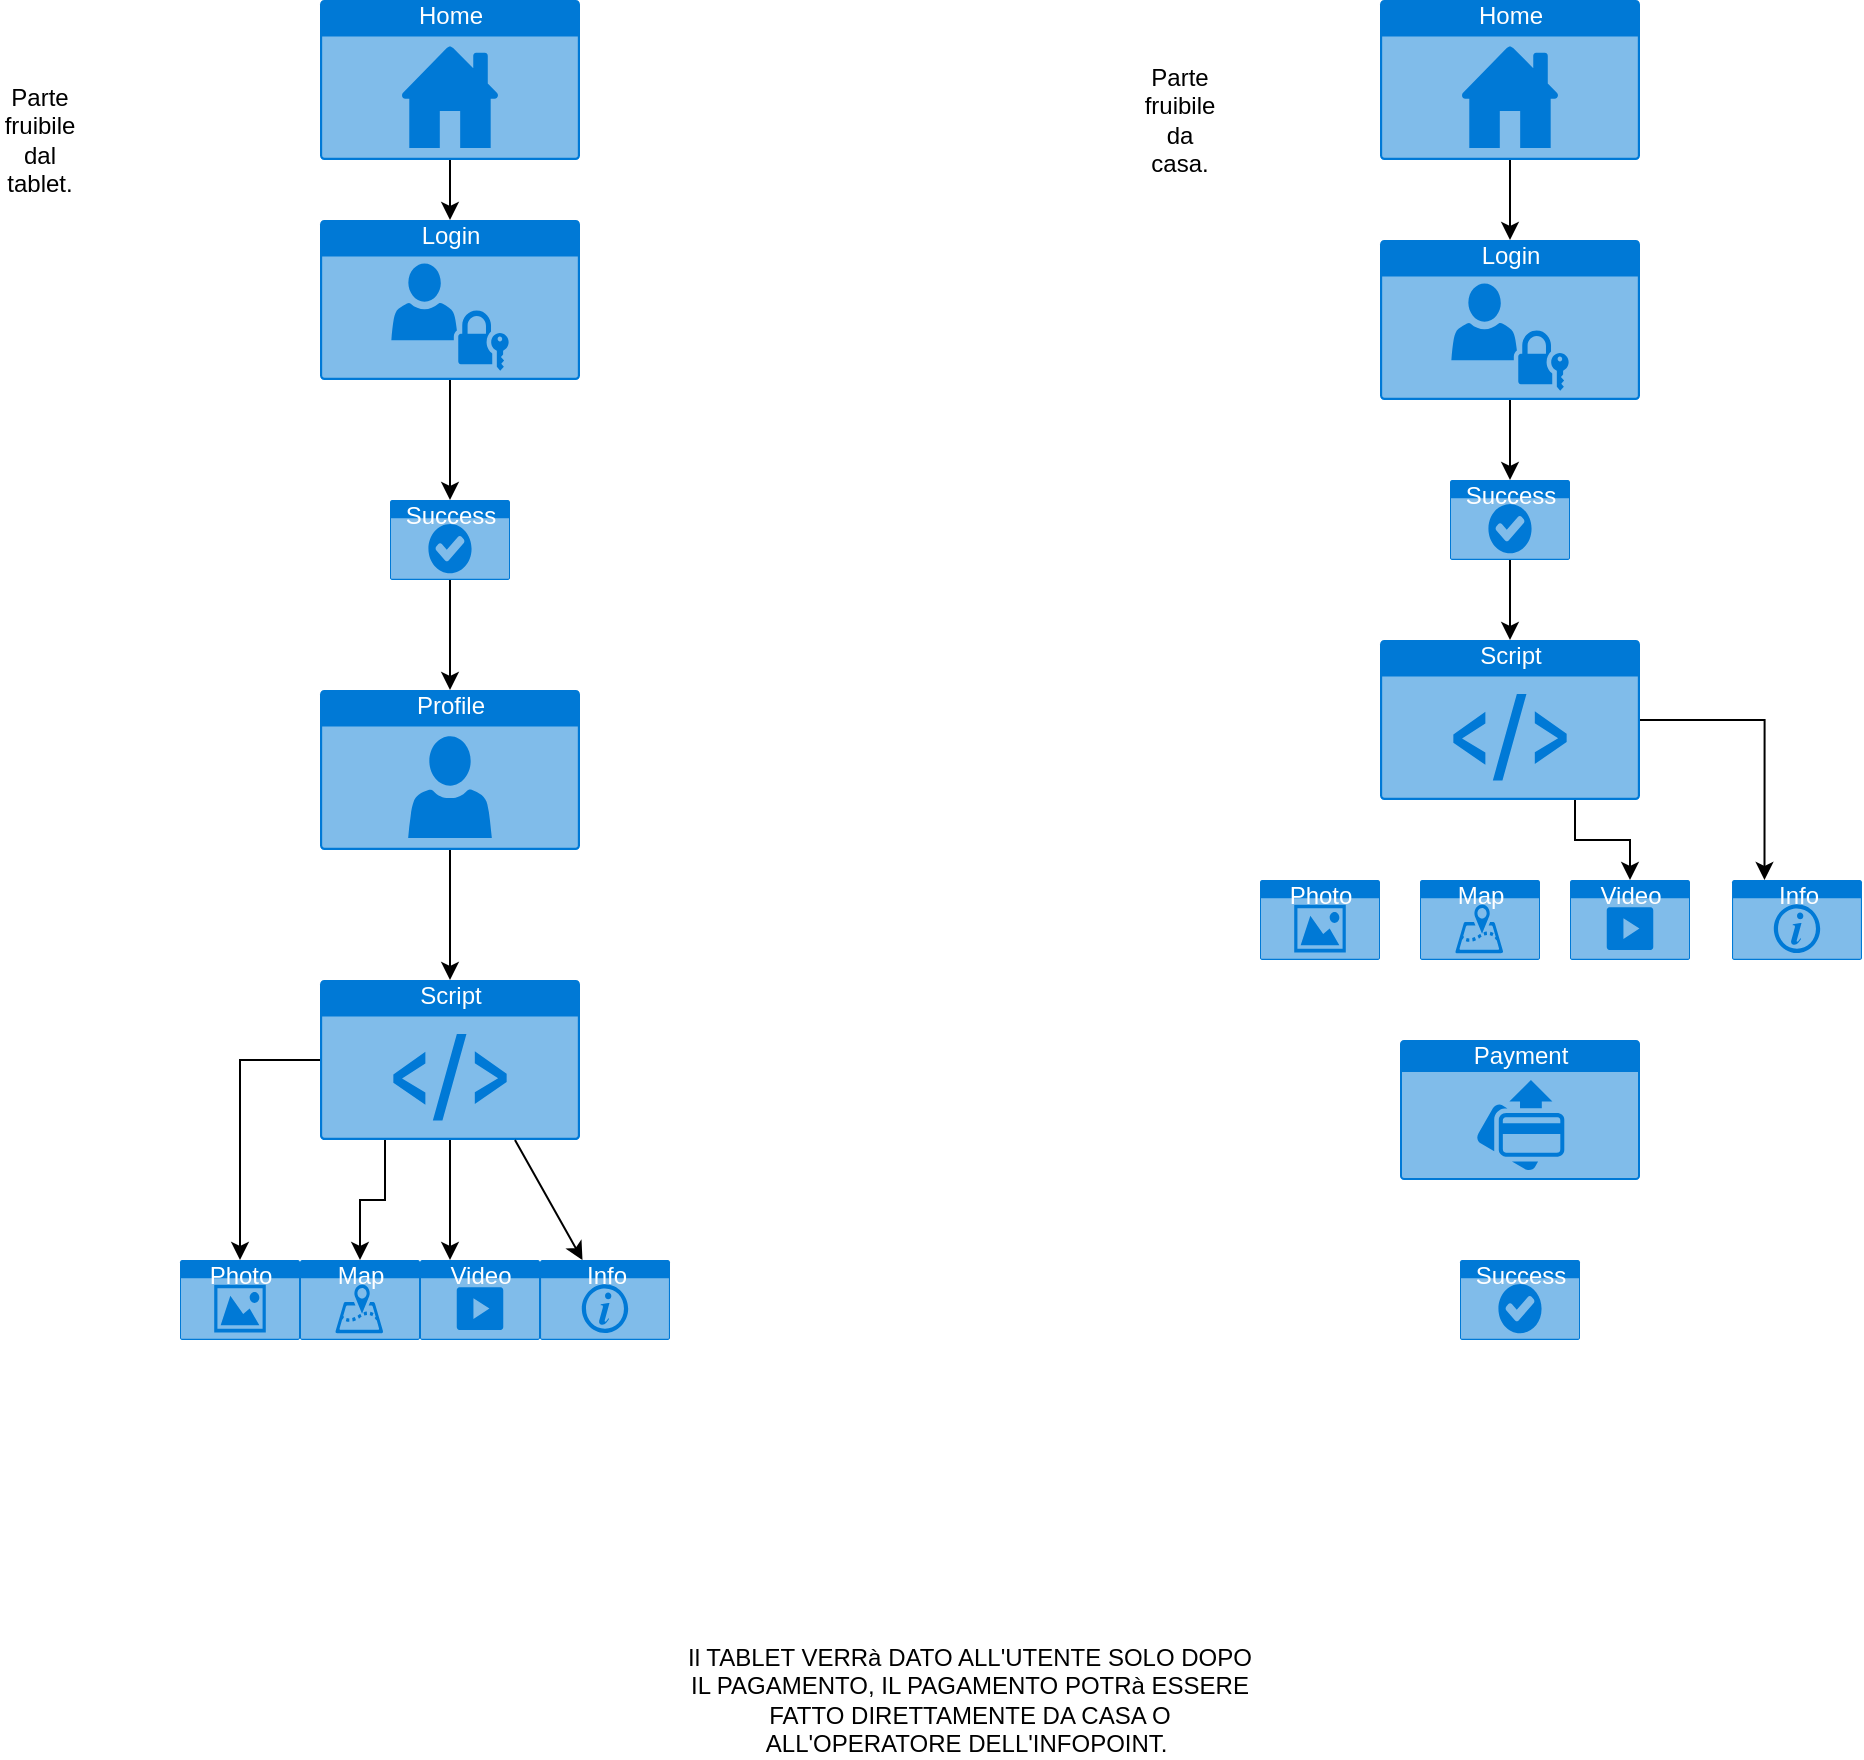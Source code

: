 <mxfile version="14.2.9" type="github">
  <diagram id="bZTbZ5O3OS-NT0CGZMS1" name="Page-1">
    <mxGraphModel dx="946" dy="614" grid="1" gridSize="10" guides="1" tooltips="1" connect="1" arrows="1" fold="1" page="1" pageScale="1" pageWidth="2336" pageHeight="1654" math="0" shadow="0">
      <root>
        <mxCell id="0" />
        <mxCell id="1" parent="0" />
        <mxCell id="xK0-ojXZeJw3lbWUg3sg-16" style="edgeStyle=orthogonalEdgeStyle;rounded=0;orthogonalLoop=1;jettySize=auto;html=1;entryX=0.5;entryY=0;entryDx=0;entryDy=0;entryPerimeter=0;" edge="1" parent="1" source="xK0-ojXZeJw3lbWUg3sg-1" target="xK0-ojXZeJw3lbWUg3sg-4">
          <mxGeometry relative="1" as="geometry" />
        </mxCell>
        <mxCell id="xK0-ojXZeJw3lbWUg3sg-1" value="Home" style="html=1;strokeColor=none;fillColor=#0079D6;labelPosition=center;verticalLabelPosition=middle;verticalAlign=top;align=center;fontSize=12;outlineConnect=0;spacingTop=-6;fontColor=#FFFFFF;shape=mxgraph.sitemap.home;" vertex="1" parent="1">
          <mxGeometry x="430" width="130" height="80" as="geometry" />
        </mxCell>
        <mxCell id="xK0-ojXZeJw3lbWUg3sg-19" style="edgeStyle=orthogonalEdgeStyle;rounded=0;orthogonalLoop=1;jettySize=auto;html=1;entryX=0.5;entryY=0;entryDx=0;entryDy=0;entryPerimeter=0;" edge="1" parent="1" source="xK0-ojXZeJw3lbWUg3sg-4" target="xK0-ojXZeJw3lbWUg3sg-13">
          <mxGeometry relative="1" as="geometry" />
        </mxCell>
        <mxCell id="xK0-ojXZeJw3lbWUg3sg-4" value="Login" style="html=1;strokeColor=none;fillColor=#0079D6;labelPosition=center;verticalLabelPosition=middle;verticalAlign=top;align=center;fontSize=12;outlineConnect=0;spacingTop=-6;fontColor=#FFFFFF;shape=mxgraph.sitemap.login;" vertex="1" parent="1">
          <mxGeometry x="430" y="110" width="130" height="80" as="geometry" />
        </mxCell>
        <mxCell id="xK0-ojXZeJw3lbWUg3sg-5" value="Map" style="html=1;strokeColor=none;fillColor=#0079D6;labelPosition=center;verticalLabelPosition=middle;verticalAlign=top;align=center;fontSize=12;outlineConnect=0;spacingTop=-6;fontColor=#FFFFFF;shape=mxgraph.sitemap.map;" vertex="1" parent="1">
          <mxGeometry x="420" y="630" width="60" height="40" as="geometry" />
        </mxCell>
        <mxCell id="xK0-ojXZeJw3lbWUg3sg-6" value="Photo" style="html=1;strokeColor=none;fillColor=#0079D6;labelPosition=center;verticalLabelPosition=middle;verticalAlign=top;align=center;fontSize=12;outlineConnect=0;spacingTop=-6;fontColor=#FFFFFF;shape=mxgraph.sitemap.photo;" vertex="1" parent="1">
          <mxGeometry x="360" y="630" width="60" height="40" as="geometry" />
        </mxCell>
        <mxCell id="xK0-ojXZeJw3lbWUg3sg-32" style="edgeStyle=orthogonalEdgeStyle;rounded=0;orthogonalLoop=1;jettySize=auto;html=1;entryX=0.5;entryY=0;entryDx=0;entryDy=0;entryPerimeter=0;startArrow=none;startFill=0;endArrow=classic;endFill=1;" edge="1" parent="1" source="xK0-ojXZeJw3lbWUg3sg-8" target="xK0-ojXZeJw3lbWUg3sg-12">
          <mxGeometry relative="1" as="geometry" />
        </mxCell>
        <mxCell id="xK0-ojXZeJw3lbWUg3sg-8" value="Profile" style="html=1;strokeColor=none;fillColor=#0079D6;labelPosition=center;verticalLabelPosition=middle;verticalAlign=top;align=center;fontSize=12;outlineConnect=0;spacingTop=-6;fontColor=#FFFFFF;shape=mxgraph.sitemap.profile;" vertex="1" parent="1">
          <mxGeometry x="430" y="345" width="130" height="80" as="geometry" />
        </mxCell>
        <mxCell id="xK0-ojXZeJw3lbWUg3sg-10" value="Video" style="html=1;strokeColor=none;fillColor=#0079D6;labelPosition=center;verticalLabelPosition=middle;verticalAlign=top;align=center;fontSize=12;outlineConnect=0;spacingTop=-6;fontColor=#FFFFFF;shape=mxgraph.sitemap.video;" vertex="1" parent="1">
          <mxGeometry x="480" y="630" width="60" height="40" as="geometry" />
        </mxCell>
        <mxCell id="xK0-ojXZeJw3lbWUg3sg-34" style="edgeStyle=orthogonalEdgeStyle;rounded=0;orthogonalLoop=1;jettySize=auto;html=1;entryX=0.25;entryY=0;entryDx=0;entryDy=0;entryPerimeter=0;startArrow=none;startFill=0;endArrow=classic;endFill=1;" edge="1" parent="1" source="xK0-ojXZeJw3lbWUg3sg-12" target="xK0-ojXZeJw3lbWUg3sg-10">
          <mxGeometry relative="1" as="geometry" />
        </mxCell>
        <mxCell id="xK0-ojXZeJw3lbWUg3sg-36" style="edgeStyle=orthogonalEdgeStyle;rounded=0;orthogonalLoop=1;jettySize=auto;html=1;startArrow=none;startFill=0;endArrow=classic;endFill=1;" edge="1" parent="1" source="xK0-ojXZeJw3lbWUg3sg-12" target="xK0-ojXZeJw3lbWUg3sg-6">
          <mxGeometry relative="1" as="geometry" />
        </mxCell>
        <mxCell id="xK0-ojXZeJw3lbWUg3sg-37" style="edgeStyle=orthogonalEdgeStyle;rounded=0;orthogonalLoop=1;jettySize=auto;html=1;startArrow=none;startFill=0;endArrow=classic;endFill=1;exitX=0.25;exitY=1;exitDx=0;exitDy=0;exitPerimeter=0;" edge="1" parent="1" source="xK0-ojXZeJw3lbWUg3sg-12" target="xK0-ojXZeJw3lbWUg3sg-5">
          <mxGeometry relative="1" as="geometry" />
        </mxCell>
        <mxCell id="xK0-ojXZeJw3lbWUg3sg-12" value="Script" style="html=1;strokeColor=none;fillColor=#0079D6;labelPosition=center;verticalLabelPosition=middle;verticalAlign=top;align=center;fontSize=12;outlineConnect=0;spacingTop=-6;fontColor=#FFFFFF;shape=mxgraph.sitemap.script;" vertex="1" parent="1">
          <mxGeometry x="430" y="490" width="130" height="80" as="geometry" />
        </mxCell>
        <mxCell id="xK0-ojXZeJw3lbWUg3sg-28" style="edgeStyle=orthogonalEdgeStyle;rounded=0;orthogonalLoop=1;jettySize=auto;html=1;entryX=0.5;entryY=0;entryDx=0;entryDy=0;entryPerimeter=0;startArrow=none;startFill=0;endArrow=classic;endFill=1;" edge="1" parent="1" source="xK0-ojXZeJw3lbWUg3sg-13" target="xK0-ojXZeJw3lbWUg3sg-8">
          <mxGeometry relative="1" as="geometry" />
        </mxCell>
        <mxCell id="xK0-ojXZeJw3lbWUg3sg-13" value="Success" style="html=1;strokeColor=none;fillColor=#0079D6;labelPosition=center;verticalLabelPosition=middle;verticalAlign=top;align=center;fontSize=12;outlineConnect=0;spacingTop=-6;fontColor=#FFFFFF;shape=mxgraph.sitemap.success;" vertex="1" parent="1">
          <mxGeometry x="465" y="250" width="60" height="40" as="geometry" />
        </mxCell>
        <mxCell id="xK0-ojXZeJw3lbWUg3sg-33" value="Info" style="html=1;strokeColor=none;fillColor=#0079D6;labelPosition=center;verticalLabelPosition=middle;verticalAlign=top;align=center;fontSize=12;outlineConnect=0;spacingTop=-6;fontColor=#FFFFFF;shape=mxgraph.sitemap.info;" vertex="1" parent="1">
          <mxGeometry x="540" y="630" width="65" height="40" as="geometry" />
        </mxCell>
        <mxCell id="xK0-ojXZeJw3lbWUg3sg-39" value="" style="endArrow=classic;html=1;exitX=0.75;exitY=1;exitDx=0;exitDy=0;exitPerimeter=0;endFill=1;" edge="1" parent="1" source="xK0-ojXZeJw3lbWUg3sg-12" target="xK0-ojXZeJw3lbWUg3sg-33">
          <mxGeometry width="50" height="50" relative="1" as="geometry">
            <mxPoint x="640" y="580" as="sourcePoint" />
            <mxPoint x="690" y="530" as="targetPoint" />
          </mxGeometry>
        </mxCell>
        <mxCell id="xK0-ojXZeJw3lbWUg3sg-55" style="edgeStyle=orthogonalEdgeStyle;rounded=0;orthogonalLoop=1;jettySize=auto;html=1;startArrow=none;startFill=0;endArrow=classic;endFill=1;" edge="1" parent="1" source="xK0-ojXZeJw3lbWUg3sg-40" target="xK0-ojXZeJw3lbWUg3sg-43">
          <mxGeometry relative="1" as="geometry" />
        </mxCell>
        <mxCell id="xK0-ojXZeJw3lbWUg3sg-40" value="Home" style="html=1;strokeColor=none;fillColor=#0079D6;labelPosition=center;verticalLabelPosition=middle;verticalAlign=top;align=center;fontSize=12;outlineConnect=0;spacingTop=-6;fontColor=#FFFFFF;shape=mxgraph.sitemap.home;" vertex="1" parent="1">
          <mxGeometry x="960" width="130" height="80" as="geometry" />
        </mxCell>
        <mxCell id="xK0-ojXZeJw3lbWUg3sg-41" value="Payment" style="html=1;strokeColor=none;fillColor=#0079D6;labelPosition=center;verticalLabelPosition=middle;verticalAlign=top;align=center;fontSize=12;outlineConnect=0;spacingTop=-6;fontColor=#FFFFFF;shape=mxgraph.sitemap.payment;" vertex="1" parent="1">
          <mxGeometry x="970" y="520" width="120" height="70" as="geometry" />
        </mxCell>
        <mxCell id="xK0-ojXZeJw3lbWUg3sg-56" style="edgeStyle=orthogonalEdgeStyle;rounded=0;orthogonalLoop=1;jettySize=auto;html=1;startArrow=none;startFill=0;endArrow=classic;endFill=1;" edge="1" parent="1" source="xK0-ojXZeJw3lbWUg3sg-43" target="xK0-ojXZeJw3lbWUg3sg-44">
          <mxGeometry relative="1" as="geometry" />
        </mxCell>
        <mxCell id="xK0-ojXZeJw3lbWUg3sg-43" value="Login" style="html=1;strokeColor=none;fillColor=#0079D6;labelPosition=center;verticalLabelPosition=middle;verticalAlign=top;align=center;fontSize=12;outlineConnect=0;spacingTop=-6;fontColor=#FFFFFF;shape=mxgraph.sitemap.login;" vertex="1" parent="1">
          <mxGeometry x="960" y="120" width="130" height="80" as="geometry" />
        </mxCell>
        <mxCell id="xK0-ojXZeJw3lbWUg3sg-57" style="edgeStyle=orthogonalEdgeStyle;rounded=0;orthogonalLoop=1;jettySize=auto;html=1;entryX=0.5;entryY=0;entryDx=0;entryDy=0;entryPerimeter=0;startArrow=none;startFill=0;endArrow=classic;endFill=1;" edge="1" parent="1" source="xK0-ojXZeJw3lbWUg3sg-44" target="xK0-ojXZeJw3lbWUg3sg-45">
          <mxGeometry relative="1" as="geometry" />
        </mxCell>
        <mxCell id="xK0-ojXZeJw3lbWUg3sg-44" value="Success" style="html=1;strokeColor=none;fillColor=#0079D6;labelPosition=center;verticalLabelPosition=middle;verticalAlign=top;align=center;fontSize=12;outlineConnect=0;spacingTop=-6;fontColor=#FFFFFF;shape=mxgraph.sitemap.success;" vertex="1" parent="1">
          <mxGeometry x="995" y="240" width="60" height="40" as="geometry" />
        </mxCell>
        <mxCell id="xK0-ojXZeJw3lbWUg3sg-59" style="edgeStyle=orthogonalEdgeStyle;rounded=0;orthogonalLoop=1;jettySize=auto;html=1;exitX=0.75;exitY=1;exitDx=0;exitDy=0;exitPerimeter=0;entryX=0.5;entryY=0;entryDx=0;entryDy=0;entryPerimeter=0;startArrow=none;startFill=0;endArrow=classic;endFill=1;" edge="1" parent="1" source="xK0-ojXZeJw3lbWUg3sg-45" target="xK0-ojXZeJw3lbWUg3sg-48">
          <mxGeometry relative="1" as="geometry" />
        </mxCell>
        <mxCell id="xK0-ojXZeJw3lbWUg3sg-60" style="edgeStyle=orthogonalEdgeStyle;rounded=0;orthogonalLoop=1;jettySize=auto;html=1;entryX=0.25;entryY=0;entryDx=0;entryDy=0;entryPerimeter=0;startArrow=none;startFill=0;endArrow=classic;endFill=1;" edge="1" parent="1" source="xK0-ojXZeJw3lbWUg3sg-45" target="xK0-ojXZeJw3lbWUg3sg-49">
          <mxGeometry relative="1" as="geometry" />
        </mxCell>
        <mxCell id="xK0-ojXZeJw3lbWUg3sg-45" value="Script" style="html=1;strokeColor=none;fillColor=#0079D6;labelPosition=center;verticalLabelPosition=middle;verticalAlign=top;align=center;fontSize=12;outlineConnect=0;spacingTop=-6;fontColor=#FFFFFF;shape=mxgraph.sitemap.script;" vertex="1" parent="1">
          <mxGeometry x="960" y="320" width="130" height="80" as="geometry" />
        </mxCell>
        <mxCell id="xK0-ojXZeJw3lbWUg3sg-46" value="Photo" style="html=1;strokeColor=none;fillColor=#0079D6;labelPosition=center;verticalLabelPosition=middle;verticalAlign=top;align=center;fontSize=12;outlineConnect=0;spacingTop=-6;fontColor=#FFFFFF;shape=mxgraph.sitemap.photo;" vertex="1" parent="1">
          <mxGeometry x="900" y="440" width="60" height="40" as="geometry" />
        </mxCell>
        <mxCell id="xK0-ojXZeJw3lbWUg3sg-47" value="Map" style="html=1;strokeColor=none;fillColor=#0079D6;labelPosition=center;verticalLabelPosition=middle;verticalAlign=top;align=center;fontSize=12;outlineConnect=0;spacingTop=-6;fontColor=#FFFFFF;shape=mxgraph.sitemap.map;" vertex="1" parent="1">
          <mxGeometry x="980" y="440" width="60" height="40" as="geometry" />
        </mxCell>
        <mxCell id="xK0-ojXZeJw3lbWUg3sg-48" value="Video" style="html=1;strokeColor=none;fillColor=#0079D6;labelPosition=center;verticalLabelPosition=middle;verticalAlign=top;align=center;fontSize=12;outlineConnect=0;spacingTop=-6;fontColor=#FFFFFF;shape=mxgraph.sitemap.video;" vertex="1" parent="1">
          <mxGeometry x="1055" y="440" width="60" height="40" as="geometry" />
        </mxCell>
        <mxCell id="xK0-ojXZeJw3lbWUg3sg-49" value="Info" style="html=1;strokeColor=none;fillColor=#0079D6;labelPosition=center;verticalLabelPosition=middle;verticalAlign=top;align=center;fontSize=12;outlineConnect=0;spacingTop=-6;fontColor=#FFFFFF;shape=mxgraph.sitemap.info;" vertex="1" parent="1">
          <mxGeometry x="1136" y="440" width="65" height="40" as="geometry" />
        </mxCell>
        <mxCell id="xK0-ojXZeJw3lbWUg3sg-50" value="Success" style="html=1;strokeColor=none;fillColor=#0079D6;labelPosition=center;verticalLabelPosition=middle;verticalAlign=top;align=center;fontSize=12;outlineConnect=0;spacingTop=-6;fontColor=#FFFFFF;shape=mxgraph.sitemap.success;" vertex="1" parent="1">
          <mxGeometry x="1000" y="630" width="60" height="40" as="geometry" />
        </mxCell>
        <mxCell id="xK0-ojXZeJw3lbWUg3sg-52" value="Parte fruibile dal tablet.&lt;br&gt;" style="text;html=1;strokeColor=none;fillColor=none;align=center;verticalAlign=middle;whiteSpace=wrap;rounded=0;" vertex="1" parent="1">
          <mxGeometry x="270" y="60" width="40" height="20" as="geometry" />
        </mxCell>
        <mxCell id="xK0-ojXZeJw3lbWUg3sg-53" value="Parte fruibile da casa." style="text;html=1;strokeColor=none;fillColor=none;align=center;verticalAlign=middle;whiteSpace=wrap;rounded=0;" vertex="1" parent="1">
          <mxGeometry x="840" y="50" width="40" height="20" as="geometry" />
        </mxCell>
        <mxCell id="xK0-ojXZeJw3lbWUg3sg-54" value="Il TABLET VERRà DATO ALL&#39;UTENTE SOLO DOPO IL PAGAMENTO, IL PAGAMENTO POTRà ESSERE FATTO DIRETTAMENTE DA CASA O ALL&#39;OPERATORE DELL&#39;INFOPOINT.&amp;nbsp;" style="text;html=1;strokeColor=none;fillColor=none;align=center;verticalAlign=middle;whiteSpace=wrap;rounded=0;" vertex="1" parent="1">
          <mxGeometry x="610" y="840" width="290" height="20" as="geometry" />
        </mxCell>
      </root>
    </mxGraphModel>
  </diagram>
</mxfile>
